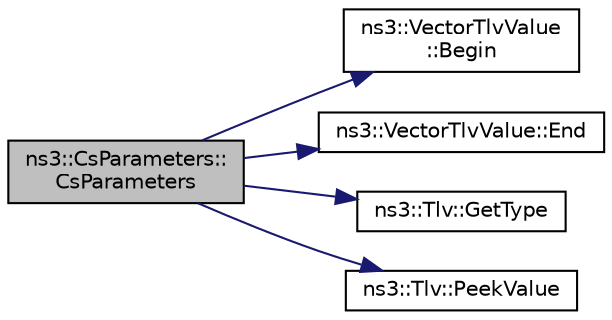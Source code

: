 digraph "ns3::CsParameters::CsParameters"
{
 // LATEX_PDF_SIZE
  edge [fontname="Helvetica",fontsize="10",labelfontname="Helvetica",labelfontsize="10"];
  node [fontname="Helvetica",fontsize="10",shape=record];
  rankdir="LR";
  Node1 [label="ns3::CsParameters::\lCsParameters",height=0.2,width=0.4,color="black", fillcolor="grey75", style="filled", fontcolor="black",tooltip="creates a convergence sub-layer parameters from a tlv"];
  Node1 -> Node2 [color="midnightblue",fontsize="10",style="solid",fontname="Helvetica"];
  Node2 [label="ns3::VectorTlvValue\l::Begin",height=0.2,width=0.4,color="black", fillcolor="white", style="filled",URL="$classns3_1_1_vector_tlv_value.html#a8f3751b677503fe8f889b611a66cd3ed",tooltip="Begin iterator."];
  Node1 -> Node3 [color="midnightblue",fontsize="10",style="solid",fontname="Helvetica"];
  Node3 [label="ns3::VectorTlvValue::End",height=0.2,width=0.4,color="black", fillcolor="white", style="filled",URL="$classns3_1_1_vector_tlv_value.html#a8d921973150845e3049899ef8db930dc",tooltip="End iterator."];
  Node1 -> Node4 [color="midnightblue",fontsize="10",style="solid",fontname="Helvetica"];
  Node4 [label="ns3::Tlv::GetType",height=0.2,width=0.4,color="black", fillcolor="white", style="filled",URL="$classns3_1_1_tlv.html#a4ca09ab4b79a639bf76824ac699b9ac3",tooltip="Get type value."];
  Node1 -> Node5 [color="midnightblue",fontsize="10",style="solid",fontname="Helvetica"];
  Node5 [label="ns3::Tlv::PeekValue",height=0.2,width=0.4,color="black", fillcolor="white", style="filled",URL="$classns3_1_1_tlv.html#a8e14be15a99d51a19361a4e6574e2403",tooltip="Peek value."];
}
